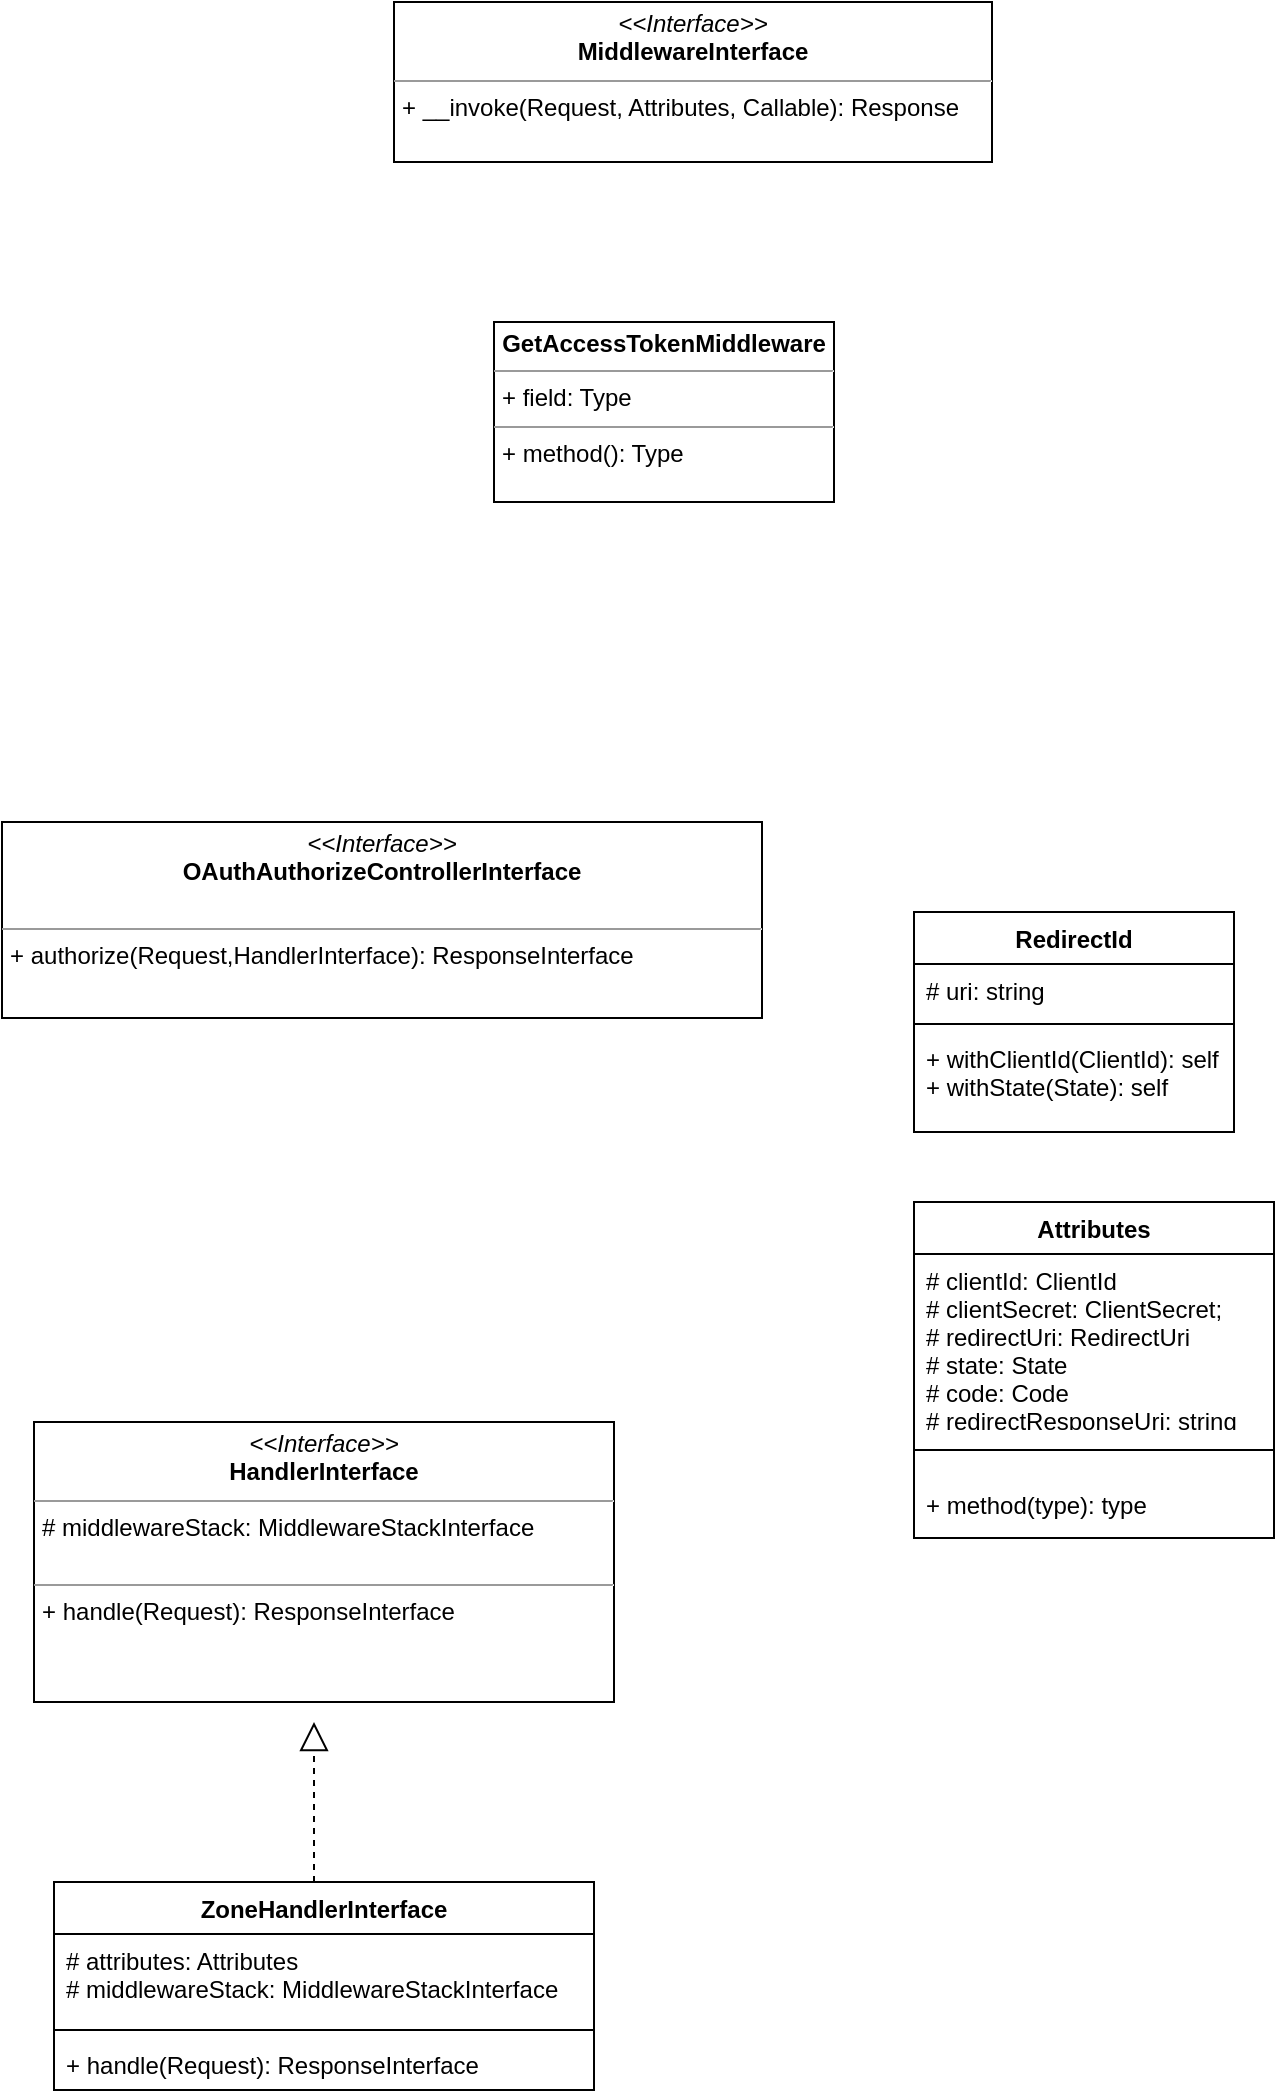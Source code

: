 <mxfile version="13.7.1" type="github">
  <diagram id="qrGcWWRsO0BOdbryA6Jo" name="Page-1">
    <mxGraphModel dx="1372" dy="774" grid="1" gridSize="10" guides="1" tooltips="1" connect="1" arrows="1" fold="1" page="1" pageScale="1" pageWidth="827" pageHeight="1169" math="0" shadow="0">
      <root>
        <mxCell id="0" />
        <mxCell id="1" parent="0" />
        <mxCell id="cX0w4ytiLlIc_fB-GTjP-12" value="&lt;p style=&quot;margin: 0px ; margin-top: 4px ; text-align: center&quot;&gt;&lt;i&gt;&amp;lt;&amp;lt;Interface&amp;gt;&amp;gt;&lt;/i&gt;&lt;br&gt;&lt;b&gt;OAuthAuthorizeControllerInterface&lt;/b&gt;&lt;br&gt;&lt;/p&gt;&lt;p style=&quot;margin: 0px ; margin-left: 4px&quot;&gt;&lt;br&gt;&lt;/p&gt;&lt;hr size=&quot;1&quot;&gt;&lt;p style=&quot;margin: 0px ; margin-left: 4px&quot;&gt;+ authorize(Request,HandlerInterface): ResponseInterface&lt;br&gt;&lt;br&gt;&lt;/p&gt;" style="verticalAlign=top;align=left;overflow=fill;fontSize=12;fontFamily=Helvetica;html=1;" parent="1" vertex="1">
          <mxGeometry x="34" y="430" width="380" height="98" as="geometry" />
        </mxCell>
        <mxCell id="cX0w4ytiLlIc_fB-GTjP-14" value="Attributes" style="swimlane;fontStyle=1;align=center;verticalAlign=top;childLayout=stackLayout;horizontal=1;startSize=26;horizontalStack=0;resizeParent=1;resizeParentMax=0;resizeLast=0;collapsible=1;marginBottom=0;" parent="1" vertex="1">
          <mxGeometry x="490" y="620" width="180" height="168" as="geometry" />
        </mxCell>
        <mxCell id="cX0w4ytiLlIc_fB-GTjP-15" value="# clientId: ClientId&#xa;# clientSecret: ClientSecret;&#xa;# redirectUri: RedirectUri&#xa;# state: State&#xa;# code: Code&#xa;# redirectResponseUri: string" style="text;strokeColor=none;fillColor=none;align=left;verticalAlign=top;spacingLeft=4;spacingRight=4;overflow=hidden;rotatable=0;points=[[0,0.5],[1,0.5]];portConstraint=eastwest;" parent="cX0w4ytiLlIc_fB-GTjP-14" vertex="1">
          <mxGeometry y="26" width="180" height="84" as="geometry" />
        </mxCell>
        <mxCell id="cX0w4ytiLlIc_fB-GTjP-16" value="" style="line;strokeWidth=1;fillColor=none;align=left;verticalAlign=middle;spacingTop=-1;spacingLeft=3;spacingRight=3;rotatable=0;labelPosition=right;points=[];portConstraint=eastwest;" parent="cX0w4ytiLlIc_fB-GTjP-14" vertex="1">
          <mxGeometry y="110" width="180" height="28" as="geometry" />
        </mxCell>
        <mxCell id="cX0w4ytiLlIc_fB-GTjP-17" value="+ method(type): type" style="text;strokeColor=none;fillColor=none;align=left;verticalAlign=top;spacingLeft=4;spacingRight=4;overflow=hidden;rotatable=0;points=[[0,0.5],[1,0.5]];portConstraint=eastwest;" parent="cX0w4ytiLlIc_fB-GTjP-14" vertex="1">
          <mxGeometry y="138" width="180" height="30" as="geometry" />
        </mxCell>
        <mxCell id="8NeAwoeYT95xqPQiHcfP-3" value="RedirectId" style="swimlane;fontStyle=1;align=center;verticalAlign=top;childLayout=stackLayout;horizontal=1;startSize=26;horizontalStack=0;resizeParent=1;resizeParentMax=0;resizeLast=0;collapsible=1;marginBottom=0;" vertex="1" parent="1">
          <mxGeometry x="490" y="475" width="160" height="110" as="geometry" />
        </mxCell>
        <mxCell id="8NeAwoeYT95xqPQiHcfP-4" value="# uri: string" style="text;strokeColor=none;fillColor=none;align=left;verticalAlign=top;spacingLeft=4;spacingRight=4;overflow=hidden;rotatable=0;points=[[0,0.5],[1,0.5]];portConstraint=eastwest;" vertex="1" parent="8NeAwoeYT95xqPQiHcfP-3">
          <mxGeometry y="26" width="160" height="26" as="geometry" />
        </mxCell>
        <mxCell id="8NeAwoeYT95xqPQiHcfP-5" value="" style="line;strokeWidth=1;fillColor=none;align=left;verticalAlign=middle;spacingTop=-1;spacingLeft=3;spacingRight=3;rotatable=0;labelPosition=right;points=[];portConstraint=eastwest;" vertex="1" parent="8NeAwoeYT95xqPQiHcfP-3">
          <mxGeometry y="52" width="160" height="8" as="geometry" />
        </mxCell>
        <mxCell id="8NeAwoeYT95xqPQiHcfP-6" value="+ withClientId(ClientId): self&#xa;+ withState(State): self" style="text;strokeColor=none;fillColor=none;align=left;verticalAlign=top;spacingLeft=4;spacingRight=4;overflow=hidden;rotatable=0;points=[[0,0.5],[1,0.5]];portConstraint=eastwest;" vertex="1" parent="8NeAwoeYT95xqPQiHcfP-3">
          <mxGeometry y="60" width="160" height="50" as="geometry" />
        </mxCell>
        <mxCell id="8NeAwoeYT95xqPQiHcfP-7" value="&lt;p style=&quot;margin: 0px ; margin-top: 4px ; text-align: center&quot;&gt;&lt;i&gt;&amp;lt;&amp;lt;Interface&amp;gt;&amp;gt;&lt;/i&gt;&lt;br&gt;&lt;b&gt;MiddlewareInterface&lt;/b&gt;&lt;/p&gt;&lt;hr size=&quot;1&quot;&gt;&lt;p style=&quot;margin: 0px ; margin-left: 4px&quot;&gt;&lt;span&gt;+ __invoke(Request, Attributes, Callable): Response&lt;/span&gt;&lt;/p&gt;&amp;nbsp;&amp;nbsp;&lt;p style=&quot;margin: 0px ; margin-left: 4px&quot;&gt;&lt;br&gt;&lt;/p&gt;" style="verticalAlign=top;align=left;overflow=fill;fontSize=12;fontFamily=Helvetica;html=1;" vertex="1" parent="1">
          <mxGeometry x="230" y="20" width="299" height="80" as="geometry" />
        </mxCell>
        <mxCell id="8NeAwoeYT95xqPQiHcfP-12" value="&lt;p style=&quot;margin: 0px ; margin-top: 4px ; text-align: center&quot;&gt;&lt;i&gt;&amp;lt;&amp;lt;Interface&amp;gt;&amp;gt;&lt;/i&gt;&lt;br&gt;&lt;b&gt;HandlerInterface&lt;/b&gt;&lt;/p&gt;&lt;hr size=&quot;1&quot;&gt;&lt;p style=&quot;margin: 0px ; margin-left: 4px&quot;&gt;# middlewareStack: MiddlewareStackInterface&lt;br&gt;&lt;br&gt;&lt;/p&gt;&lt;hr size=&quot;1&quot;&gt;&lt;p style=&quot;margin: 0px ; margin-left: 4px&quot;&gt;+ handle(Request): ResponseInterface&lt;br&gt;&lt;/p&gt;" style="verticalAlign=top;align=left;overflow=fill;fontSize=12;fontFamily=Helvetica;html=1;" vertex="1" parent="1">
          <mxGeometry x="50" y="730" width="290" height="140" as="geometry" />
        </mxCell>
        <mxCell id="8NeAwoeYT95xqPQiHcfP-14" value="&lt;p style=&quot;margin: 0px ; margin-top: 4px ; text-align: center&quot;&gt;&lt;b&gt;GetAccessTokenMiddleware&lt;/b&gt;&lt;/p&gt;&lt;hr size=&quot;1&quot;&gt;&lt;p style=&quot;margin: 0px ; margin-left: 4px&quot;&gt;+ field: Type&lt;/p&gt;&lt;hr size=&quot;1&quot;&gt;&lt;p style=&quot;margin: 0px ; margin-left: 4px&quot;&gt;+ method(): Type&lt;/p&gt;" style="verticalAlign=top;align=left;overflow=fill;fontSize=12;fontFamily=Helvetica;html=1;" vertex="1" parent="1">
          <mxGeometry x="280" y="180" width="170" height="90" as="geometry" />
        </mxCell>
        <mxCell id="8NeAwoeYT95xqPQiHcfP-15" value="" style="endArrow=block;dashed=1;endFill=0;endSize=12;html=1;" edge="1" parent="1">
          <mxGeometry width="160" relative="1" as="geometry">
            <mxPoint x="190" y="960" as="sourcePoint" />
            <mxPoint x="190" y="880" as="targetPoint" />
          </mxGeometry>
        </mxCell>
        <mxCell id="8NeAwoeYT95xqPQiHcfP-16" value="ZoneHandlerInterface" style="swimlane;fontStyle=1;align=center;verticalAlign=top;childLayout=stackLayout;horizontal=1;startSize=26;horizontalStack=0;resizeParent=1;resizeParentMax=0;resizeLast=0;collapsible=1;marginBottom=0;" vertex="1" parent="1">
          <mxGeometry x="60" y="960" width="270" height="104" as="geometry" />
        </mxCell>
        <mxCell id="8NeAwoeYT95xqPQiHcfP-17" value="# attributes: Attributes&#xa;# middlewareStack: MiddlewareStackInterface" style="text;strokeColor=none;fillColor=none;align=left;verticalAlign=top;spacingLeft=4;spacingRight=4;overflow=hidden;rotatable=0;points=[[0,0.5],[1,0.5]];portConstraint=eastwest;" vertex="1" parent="8NeAwoeYT95xqPQiHcfP-16">
          <mxGeometry y="26" width="270" height="44" as="geometry" />
        </mxCell>
        <mxCell id="8NeAwoeYT95xqPQiHcfP-18" value="" style="line;strokeWidth=1;fillColor=none;align=left;verticalAlign=middle;spacingTop=-1;spacingLeft=3;spacingRight=3;rotatable=0;labelPosition=right;points=[];portConstraint=eastwest;" vertex="1" parent="8NeAwoeYT95xqPQiHcfP-16">
          <mxGeometry y="70" width="270" height="8" as="geometry" />
        </mxCell>
        <mxCell id="8NeAwoeYT95xqPQiHcfP-19" value="+ handle(Request): ResponseInterface" style="text;strokeColor=none;fillColor=none;align=left;verticalAlign=top;spacingLeft=4;spacingRight=4;overflow=hidden;rotatable=0;points=[[0,0.5],[1,0.5]];portConstraint=eastwest;" vertex="1" parent="8NeAwoeYT95xqPQiHcfP-16">
          <mxGeometry y="78" width="270" height="26" as="geometry" />
        </mxCell>
      </root>
    </mxGraphModel>
  </diagram>
</mxfile>
